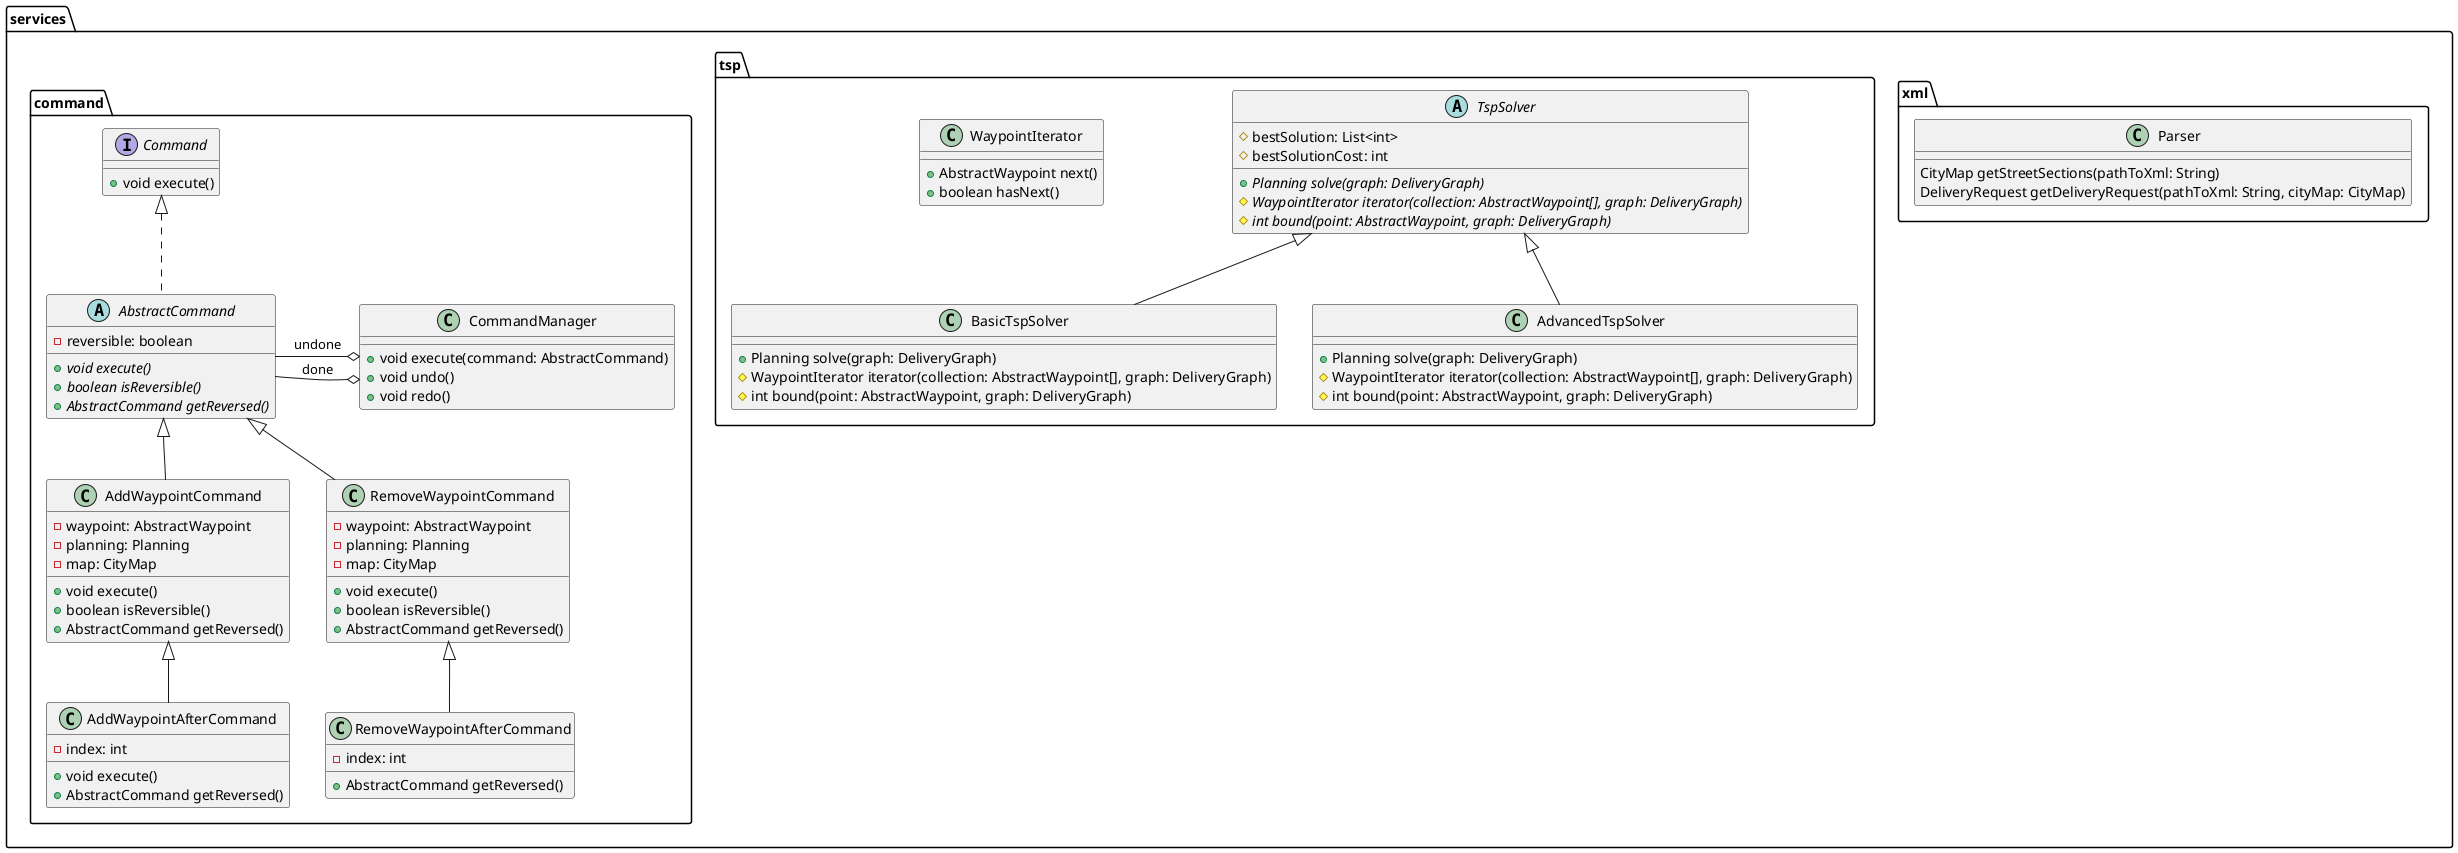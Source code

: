 @startuml

package services {
    package xml {
        class Parser {
            CityMap getStreetSections(pathToXml: String)
            DeliveryRequest getDeliveryRequest(pathToXml: String, cityMap: CityMap)
        }
    }

    package tsp {
        abstract class TspSolver {
            #bestSolution: List<int>
            #bestSolutionCost: int
            +{abstract} Planning solve(graph: DeliveryGraph)
            #{abstract} WaypointIterator iterator(collection: AbstractWaypoint[], graph: DeliveryGraph)
            #{abstract} int bound(point: AbstractWaypoint, graph: DeliveryGraph)
        }

        class BasicTspSolver {
            +Planning solve(graph: DeliveryGraph)
            #WaypointIterator iterator(collection: AbstractWaypoint[], graph: DeliveryGraph)
            #int bound(point: AbstractWaypoint, graph: DeliveryGraph)
        }

        class AdvancedTspSolver {
            +Planning solve(graph: DeliveryGraph)
            #WaypointIterator iterator(collection: AbstractWaypoint[], graph: DeliveryGraph)
            #int bound(point: AbstractWaypoint, graph: DeliveryGraph)
        }

        class WaypointIterator {
            +AbstractWaypoint next()
            +boolean hasNext()
        }

        TspSolver <|-- BasicTspSolver
        TspSolver <|-- AdvancedTspSolver
    }

    package command {
        class CommandManager {
            +void execute(command: AbstractCommand)
            +void undo()
            +void redo()
        }

        interface Command {
            +void execute()
        }

        abstract class AbstractCommand implements Command {
            -reversible: boolean
            +{abstract} void execute()
            +{abstract} boolean isReversible()
            +{abstract} AbstractCommand getReversed()
        }

        class AddWaypointCommand extends AbstractCommand {
            -waypoint: AbstractWaypoint
            -planning: Planning
            -map: CityMap
            +void execute()
            +boolean isReversible()
            +AbstractCommand getReversed()
        }

        class AddWaypointAfterCommand extends AddWaypointCommand {
            -index: int
            +void execute()
            +AbstractCommand getReversed()
        }

        class RemoveWaypointAfterCommand extends RemoveWaypointCommand {
            -index: int
            +AbstractCommand getReversed()
        }

        class RemoveWaypointCommand extends AbstractCommand {
            -waypoint: AbstractWaypoint
            -planning: Planning
            -map: CityMap
            +void execute()
            +boolean isReversible()
            +AbstractCommand getReversed()
        }

        CommandManager o-left- AbstractCommand: done
        CommandManager o-left- AbstractCommand: undone


    }
}


@enduml
